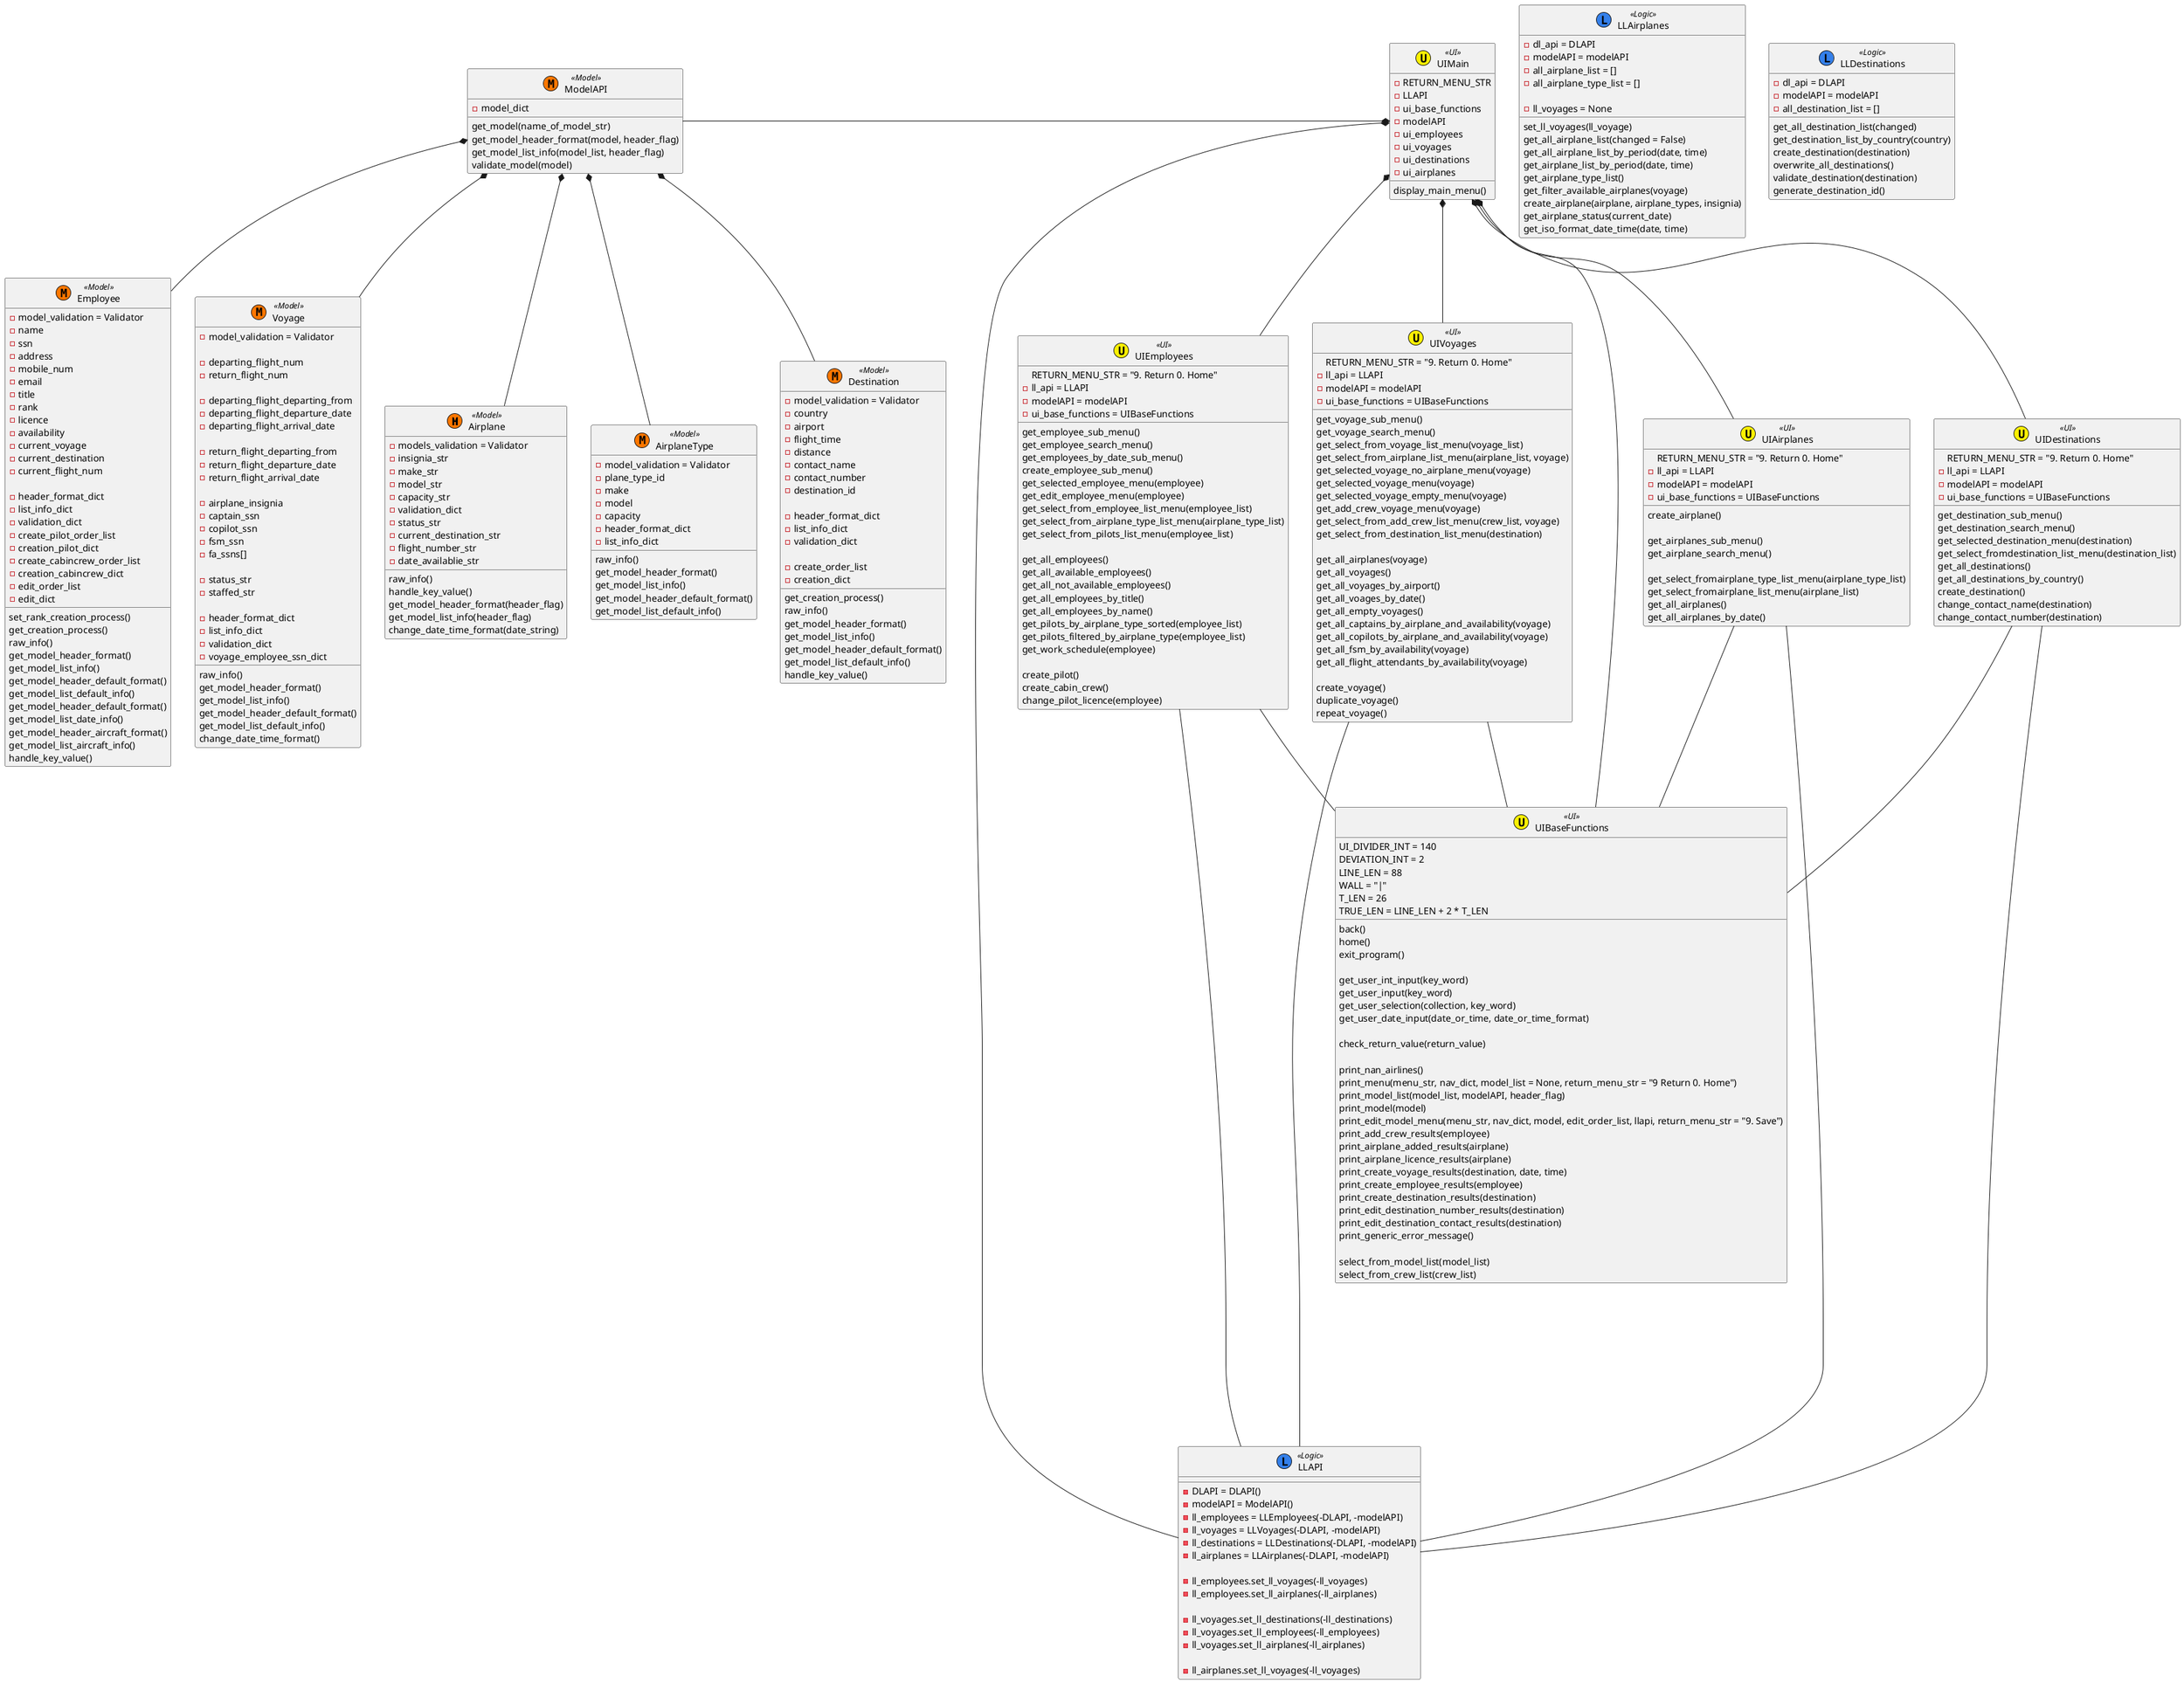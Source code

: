 @startuml NaNAirlines
class Airplane<< (M,#FF7700) Model >>{
    -models_validation = Validator
    -insignia_str
    -make_str
    -model_str
    -capacity_str
    -validation_dict
    -status_str
    -current_destination_str
    -flight_number_str
    -date_availablie_str
    
    raw_info()
    handle_key_value()
    get_model_header_format(header_flag)
    get_model_list_info(header_flag)
    change_date_time_format(date_string)

}
class AirplaneType<< (M,#FF7700) Model >>{
    -model_validation = Validator
    -plane_type_id
    -make
    -model
    -capacity
    -header_format_dict
    -list_info_dict

    raw_info()
    get_model_header_format()
    get_model_list_info()
    get_model_header_default_format()
    get_model_list_default_info()

}

class Destination<< (M,#FF7700) Model >>{
    -model_validation = Validator
    -country
    -airport
    -flight_time
    -distance
    -contact_name
    -contact_number
    -destination_id

    -header_format_dict
    -list_info_dict
    -validation_dict

    -create_order_list
    -creation_dict

    get_creation_process()
    raw_info()
    get_model_header_format()
    get_model_list_info()
    get_model_header_default_format()
    get_model_list_default_info()
    handle_key_value()

}

class Employee<< (M,#FF7700) Model >>{
    -model_validation = Validator
    -name
    -ssn
    -address
    -mobile_num
    -email
    -title
    -rank
    -licence
    -availability
    -current_voyage
    -current_destination
    -current_flight_num

    -header_format_dict
    -list_info_dict
    -validation_dict
    -create_pilot_order_list
    -creation_pilot_dict
    -create_cabincrew_order_list
    -creation_cabincrew_dict
    -edit_order_list
    -edit_dict



    set_rank_creation_process()
    get_creation_process()
    raw_info()
    get_model_header_format()
    get_model_list_info()
    get_model_header_default_format()
    get_model_list_default_info()
    get_model_header_default_format()
    get_model_list_date_info()
    get_model_header_aircraft_format()
    get_model_list_aircraft_info()
    handle_key_value()


}
class Voyage<< (M,#FF7700) Model >>{
    -model_validation = Validator
    
    -departing_flight_num
    -return_flight_num

    -departing_flight_departing_from
    -departing_flight_departure_date
    -departing_flight_arrival_date

    -return_flight_departing_from
    -return_flight_departure_date
    -return_flight_arrival_date

    -airplane_insignia
    -captain_ssn
    -copilot_ssn
    -fsm_ssn
    -fa_ssns[]
    
    -status_str
    -staffed_str

    -header_format_dict
    -list_info_dict
    -validation_dict
    -voyage_employee_ssn_dict


    raw_info()
    get_model_header_format()
    get_model_list_info()
    get_model_header_default_format()
    get_model_list_default_info()
    change_date_time_format()
}

class ModelAPI<< (M,#FF7700) Model >>{
    -model_dict

    get_model(name_of_model_str)
    get_model_header_format(model, header_flag)
    get_model_list_info(model_list, header_flag)
    validate_model(model)

}

ModelAPI *-down- Destination
ModelAPI *-down- Airplane
ModelAPI *-down- Voyage
ModelAPI *-down- Employee
ModelAPI *-down- AirplaneType

class UIMain<< (U,#fcf003) UI >>{
    -RETURN_MENU_STR
    -LLAPI
    -ui_base_functions
    -modelAPI
    -ui_employees
    -ui_voyages
    -ui_destinations
    -ui_airplanes

    display_main_menu()

}
class UIBaseFunctions<< (U,#fcf003) UI >>{
    UI_DIVIDER_INT = 140
    DEVIATION_INT = 2
    LINE_LEN = 88
    WALL = "|"
    T_LEN = 26
    TRUE_LEN = LINE_LEN + 2 * T_LEN

    back()
    home()
    exit_program()
    
    get_user_int_input(key_word)
    get_user_input(key_word)
    get_user_selection(collection, key_word)
    get_user_date_input(date_or_time, date_or_time_format)

    check_return_value(return_value)

    print_nan_airlines()
    print_menu(menu_str, nav_dict, model_list = None, return_menu_str = "9 Return 0. Home")
    print_model_list(model_list, modelAPI, header_flag)
    print_model(model)
    print_edit_model_menu(menu_str, nav_dict, model, edit_order_list, llapi, return_menu_str = "9. Save")
    print_add_crew_results(employee)
    print_airplane_added_results(airplane)
    print_airplane_licence_results(airplane)
    print_create_voyage_results(destination, date, time)
    print_create_employee_results(employee)
    print_create_destination_results(destination)
    print_edit_destination_number_results(destination)
    print_edit_destination_contact_results(destination)
    print_generic_error_message()

    select_from_model_list(model_list)
    select_from_crew_list(crew_list)
}

class UIAirplanes<< (U,#fcf003) UI >>{
    RETURN_MENU_STR = "9. Return 0. Home"
    -ll_api = LLAPI
    -modelAPI = modelAPI
    -ui_base_functions = UIBaseFunctions


    create_airplane()
    
    get_airplanes_sub_menu()
    get_airplane_search_menu()
    
    get_select_fromairplane_type_list_menu(airplane_type_list)
    get_select_fromairplane_list_menu(airplane_list)
    get_all_airplanes()
    get_all_airplanes_by_date()

}

class UIDestinations<< (U,#fcf003) UI >>{
    RETURN_MENU_STR = "9. Return 0. Home"
    -ll_api = LLAPI
    -modelAPI = modelAPI
    -ui_base_functions = UIBaseFunctions

    get_destination_sub_menu()
    get_destination_search_menu()
    get_selected_destination_menu(destination)
    get_select_fromdestination_list_menu(destination_list)
    get_all_destinations()
    get_all_destinations_by_country()
    create_destination()
    change_contact_name(destination)
    change_contact_number(destination)
}

class UIEmployees<< (U,#fcf003) UI >>{
    RETURN_MENU_STR = "9. Return 0. Home"
    -ll_api = LLAPI
    -modelAPI = modelAPI
    -ui_base_functions = UIBaseFunctions

    get_employee_sub_menu()
    get_employee_search_menu()
    get_employees_by_date_sub_menu()
    create_employee_sub_menu()
    get_selected_employee_menu(employee)
    get_edit_employee_menu(employee)
    get_select_from_employee_list_menu(employee_list)
    get_select_from_airplane_type_list_menu(airplane_type_list)
    get_select_from_pilots_list_menu(employee_list)

    get_all_employees()
    get_all_available_employees()
    get_all_not_available_employees()
    get_all_employees_by_title()
    get_all_employees_by_name()
    get_pilots_by_airplane_type_sorted(employee_list)
    get_pilots_filtered_by_airplane_type(employee_list)
    get_work_schedule(employee)

    create_pilot()
    create_cabin_crew()
    change_pilot_licence(employee)

}

class UIVoyages<< (U,#fcf003) UI >>{
    RETURN_MENU_STR = "9. Return 0. Home"
    -ll_api = LLAPI
    -modelAPI = modelAPI
    -ui_base_functions = UIBaseFunctions

    get_voyage_sub_menu()
    get_voyage_search_menu()
    get_select_from_voyage_list_menu(voyage_list)
    get_select_from_airplane_list_menu(airplane_list, voyage)
    get_selected_voyage_no_airplane_menu(voyage)
    get_selected_voyage_menu(voyage)
    get_selected_voyage_empty_menu(voyage)
    get_add_crew_voyage_menu(voyage)
    get_select_from_add_crew_list_menu(crew_list, voyage)
    get_select_from_destination_list_menu(destination)

    get_all_airplanes(voyage)
    get_all_voyages()
    get_all_voyages_by_airport()
    get_all_voages_by_date()
    get_all_empty_voyages()
    get_all_captains_by_airplane_and_availability(voyage)
    get_all_copilots_by_airplane_and_availability(voyage)
    get_all_fsm_by_availability(voyage)
    get_all_flight_attendants_by_availability(voyage)

    create_voyage()
    duplicate_voyage()
    repeat_voyage()

}


UIMain *-down- UIEmployees
UIMain *-down- UIVoyages
UIMain *-down- UIDestinations
UIMain *-down- UIAirplanes
UIMain *-down- UIBaseFunctions
UIEmployees -down- UIBaseFunctions
UIVoyages -down- UIBaseFunctions
UIDestinations -down- UIBaseFunctions
UIAirplanes -down- UIBaseFunctions

UIMain *-----left----- ModelAPI




UIMain *---down--- LLAPI
UIEmployees ---down--- LLAPI
UIVoyages ---down--- LLAPI
UIDestinations ---down--- LLAPI
UIAirplanes ---down--- LLAPI


class LLAPI<< (L,#3480eb) Logic >>{
    -DLAPI = DLAPI()
    -modelAPI = ModelAPI()
    -ll_employees = LLEmployees(-DLAPI, -modelAPI)
    -ll_voyages = LLVoyages(-DLAPI, -modelAPI)
    -ll_destinations = LLDestinations(-DLAPI, -modelAPI)
    -ll_airplanes = LLAirplanes(-DLAPI, -modelAPI)

    -ll_employees.set_ll_voyages(-ll_voyages)
    -ll_employees.set_ll_airplanes(-ll_airplanes)

    -ll_voyages.set_ll_destinations(-ll_destinations)
    -ll_voyages.set_ll_employees(-ll_employees)
    -ll_voyages.set_ll_airplanes(-ll_airplanes)

    -ll_airplanes.set_ll_voyages(-ll_voyages)

}


class LLAirplanes<< (L,#3480eb) Logic >>{
        -dl_api = DLAPI
        -modelAPI = modelAPI
        -all_airplane_list = []
        -all_airplane_type_list = []

        -ll_voyages = None

        set_ll_voyages(ll_voyage)
        get_all_airplane_list(changed = False)
        get_all_airplane_list_by_period(date, time)
        get_airplane_list_by_period(date, time)
        get_airplane_type_list()
        get_filter_available_airplanes(voyage)
        create_airplane(airplane, airplane_types, insignia)
        get_airplane_status(current_date)
        get_iso_format_date_time(date, time)

}


class LLDestinations<< (L,#3480eb) Logic >>{
        -dl_api = DLAPI
        -modelAPI = modelAPI
        -all_destination_list = []


        get_all_destination_list(changed)
        get_destination_list_by_country(country)
        create_destination(destination)
        overwrite_all_destinations()
        validate_destination(destination)
        generate_destination_id()

}













@enduml